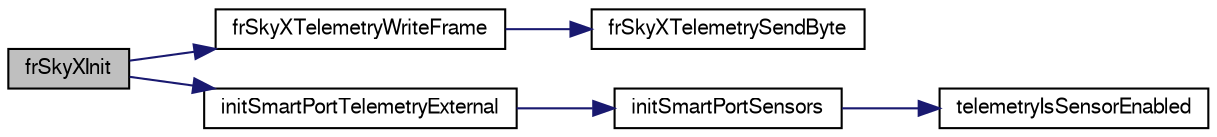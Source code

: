 digraph "frSkyXInit"
{
  edge [fontname="FreeSans",fontsize="10",labelfontname="FreeSans",labelfontsize="10"];
  node [fontname="FreeSans",fontsize="10",shape=record];
  rankdir="LR";
  Node1 [label="frSkyXInit",height=0.2,width=0.4,color="black", fillcolor="grey75", style="filled", fontcolor="black"];
  Node1 -> Node2 [color="midnightblue",fontsize="10",style="solid",fontname="FreeSans"];
  Node2 [label="frSkyXTelemetryWriteFrame",height=0.2,width=0.4,color="black", fillcolor="white", style="filled",URL="$cc2500__frsky__x_8c.html#acb744d1a892e090b06d7ab78e55481d0"];
  Node2 -> Node3 [color="midnightblue",fontsize="10",style="solid",fontname="FreeSans"];
  Node3 [label="frSkyXTelemetrySendByte",height=0.2,width=0.4,color="black", fillcolor="white", style="filled",URL="$cc2500__frsky__x_8c.html#a3b7e9e8865dd8c98098401d2943237f2"];
  Node1 -> Node4 [color="midnightblue",fontsize="10",style="solid",fontname="FreeSans"];
  Node4 [label="initSmartPortTelemetryExternal",height=0.2,width=0.4,color="black", fillcolor="white", style="filled",URL="$cc2500__smartport_8c.html#a25c89eefa21629f2aa404974b8bd67ad"];
  Node4 -> Node5 [color="midnightblue",fontsize="10",style="solid",fontname="FreeSans"];
  Node5 [label="initSmartPortSensors",height=0.2,width=0.4,color="black", fillcolor="white", style="filled",URL="$cc2500__smartport_8c.html#af96c106b53f8cc26baeb4bb27cc5e5f9"];
  Node5 -> Node6 [color="midnightblue",fontsize="10",style="solid",fontname="FreeSans"];
  Node6 [label="telemetryIsSensorEnabled",height=0.2,width=0.4,color="black", fillcolor="white", style="filled",URL="$cc2500__settings_8c.html#a875cd23fdaec3fdca1b59820595371d6"];
}
